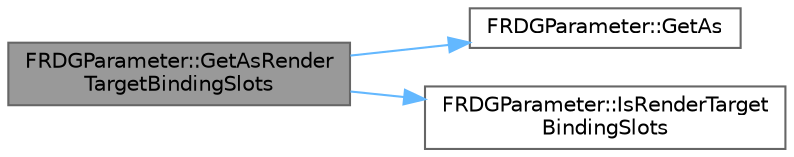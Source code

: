 digraph "FRDGParameter::GetAsRenderTargetBindingSlots"
{
 // INTERACTIVE_SVG=YES
 // LATEX_PDF_SIZE
  bgcolor="transparent";
  edge [fontname=Helvetica,fontsize=10,labelfontname=Helvetica,labelfontsize=10];
  node [fontname=Helvetica,fontsize=10,shape=box,height=0.2,width=0.4];
  rankdir="LR";
  Node1 [id="Node000001",label="FRDGParameter::GetAsRender\lTargetBindingSlots",height=0.2,width=0.4,color="gray40", fillcolor="grey60", style="filled", fontcolor="black",tooltip=" "];
  Node1 -> Node2 [id="edge1_Node000001_Node000002",color="steelblue1",style="solid",tooltip=" "];
  Node2 [id="Node000002",label="FRDGParameter::GetAs",height=0.2,width=0.4,color="grey40", fillcolor="white", style="filled",URL="$d1/d4b/classFRDGParameter.html#ab35ac0477bc7b5f57ff557abf3434349",tooltip=" "];
  Node1 -> Node3 [id="edge2_Node000001_Node000003",color="steelblue1",style="solid",tooltip=" "];
  Node3 [id="Node000003",label="FRDGParameter::IsRenderTarget\lBindingSlots",height=0.2,width=0.4,color="grey40", fillcolor="white", style="filled",URL="$d1/d4b/classFRDGParameter.html#afb4c9baaf6eca289593c6ba7a191ef79",tooltip=" "];
}
